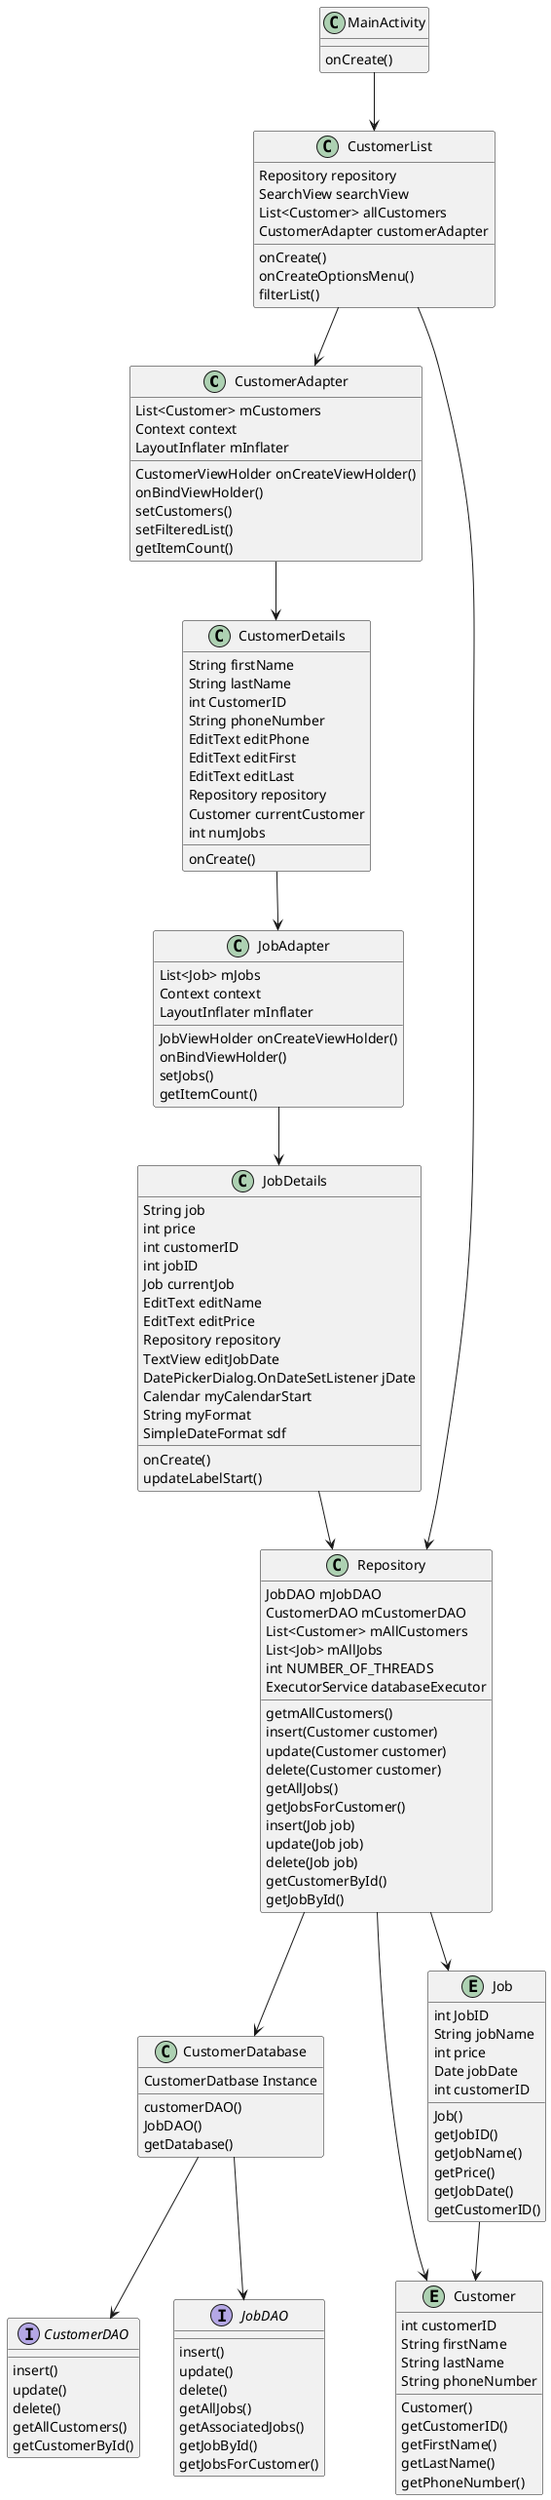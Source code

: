 @startuml
'https://plantuml.com/class-diagram
'left to right direction

class CustomerAdapter
class CustomerDetails
class CustomerList
class JobAdapter
class JobDetails
class MainActivity

class MainActivity {
onCreate()
}

class CustomerList {
Repository repository
SearchView searchView
List<Customer> allCustomers
CustomerAdapter customerAdapter
onCreate()
onCreateOptionsMenu()
filterList()
}

class CustomerDetails {
String firstName
String lastName
int CustomerID
String phoneNumber
EditText editPhone
EditText editFirst
EditText editLast
Repository repository
Customer currentCustomer
int numJobs
onCreate()
}

class JobDetails {
String job
int price
int customerID
int jobID
Job currentJob
EditText editName
EditText editPrice
Repository repository
TextView editJobDate
DatePickerDialog.OnDateSetListener jDate
Calendar myCalendarStart
String myFormat
SimpleDateFormat sdf
onCreate()
updateLabelStart()
}

class JobAdapter {
List<Job> mJobs
Context context
LayoutInflater mInflater
JobViewHolder onCreateViewHolder()
onBindViewHolder()
setJobs()
getItemCount()
}

class CustomerAdapter {
List<Customer> mCustomers
Context context
LayoutInflater mInflater
CustomerViewHolder onCreateViewHolder()
onBindViewHolder()
setCustomers()
setFilteredList()
getItemCount()
}

class Repository {
JobDAO mJobDAO
CustomerDAO mCustomerDAO
List<Customer> mAllCustomers
List<Job> mAllJobs
int NUMBER_OF_THREADS
ExecutorService databaseExecutor
getmAllCustomers()
insert(Customer customer)
update(Customer customer)
delete(Customer customer)
getAllJobs()
getJobsForCustomer()
insert(Job job)
update(Job job)
delete(Job job)
getCustomerById()
getJobById()
}

class CustomerDatabase {
CustomerDatbase Instance
customerDAO()
JobDAO()
getDatabase()
}

interface CustomerDAO {
insert()
update()
delete()
getAllCustomers()
getCustomerById()
}

interface JobDAO {
insert()
update()
delete()
getAllJobs()
getAssociatedJobs()
getJobById()
getJobsForCustomer()
}

entity Customer {
int customerID
String firstName
String lastName
String phoneNumber
Customer()
getCustomerID()
getFirstName()
getLastName()
getPhoneNumber()
}

entity Job {
int JobID
String jobName
int price
Date jobDate
int customerID
Job()
getJobID()
getJobName()
getPrice()
getJobDate()
getCustomerID()
}

MainActivity -->CustomerList
CustomerList --> CustomerAdapter
CustomerList --> Repository
CustomerDetails --> JobAdapter
JobDetails --> Repository
Repository --> CustomerDatabase
CustomerDatabase --> CustomerDAO
CustomerDatabase --> JobDAO
Repository --> Customer
Repository --> Job
JobAdapter --> JobDetails
CustomerAdapter --> CustomerDetails
Job --> Customer


@enduml